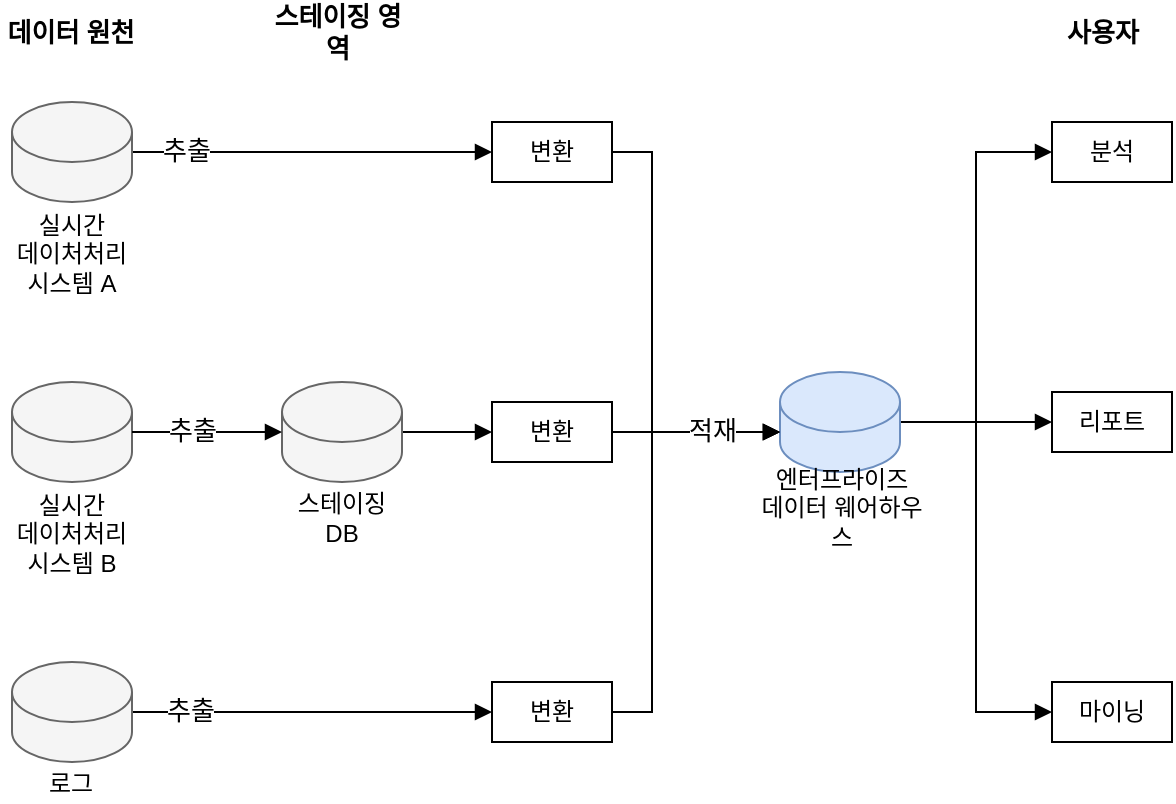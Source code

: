 <mxfile version="26.1.1">
  <diagram name="Page-1" id="1G8PR00lU1NO13ZIAk5f">
    <mxGraphModel dx="1114" dy="878" grid="1" gridSize="10" guides="1" tooltips="1" connect="1" arrows="1" fold="1" page="1" pageScale="1" pageWidth="827" pageHeight="1169" math="0" shadow="0">
      <root>
        <mxCell id="0" />
        <mxCell id="1" parent="0" />
        <mxCell id="90QhoRTN14OhTJntpcgC-17" style="edgeStyle=orthogonalEdgeStyle;rounded=0;orthogonalLoop=1;jettySize=auto;html=1;entryX=0;entryY=0.5;entryDx=0;entryDy=0;endArrow=block;endFill=1;" edge="1" parent="1" source="90QhoRTN14OhTJntpcgC-1" target="90QhoRTN14OhTJntpcgC-7">
          <mxGeometry relative="1" as="geometry" />
        </mxCell>
        <mxCell id="90QhoRTN14OhTJntpcgC-32" value="추출" style="edgeLabel;html=1;align=center;verticalAlign=middle;resizable=0;points=[];fontSize=13;" vertex="1" connectable="0" parent="90QhoRTN14OhTJntpcgC-17">
          <mxGeometry x="-0.7" y="3" relative="1" as="geometry">
            <mxPoint y="2" as="offset" />
          </mxGeometry>
        </mxCell>
        <mxCell id="90QhoRTN14OhTJntpcgC-1" value="" style="shape=cylinder3;whiteSpace=wrap;html=1;boundedLbl=1;backgroundOutline=1;size=15;fillColor=#f5f5f5;fontColor=#333333;strokeColor=#666666;" vertex="1" parent="1">
          <mxGeometry x="90" y="140" width="60" height="50" as="geometry" />
        </mxCell>
        <mxCell id="90QhoRTN14OhTJntpcgC-2" value="실시간&lt;div&gt;데이처처리&lt;br&gt;시스템 A&lt;/div&gt;" style="text;html=1;align=center;verticalAlign=middle;whiteSpace=wrap;rounded=0;" vertex="1" parent="1">
          <mxGeometry x="85" y="191" width="70" height="50" as="geometry" />
        </mxCell>
        <mxCell id="90QhoRTN14OhTJntpcgC-3" value="" style="shape=cylinder3;whiteSpace=wrap;html=1;boundedLbl=1;backgroundOutline=1;size=15;fillColor=#f5f5f5;fontColor=#333333;strokeColor=#666666;" vertex="1" parent="1">
          <mxGeometry x="90" y="280" width="60" height="50" as="geometry" />
        </mxCell>
        <mxCell id="90QhoRTN14OhTJntpcgC-4" value="실시간&lt;div&gt;데이처처리&lt;br&gt;시스템 B&lt;/div&gt;" style="text;html=1;align=center;verticalAlign=middle;whiteSpace=wrap;rounded=0;" vertex="1" parent="1">
          <mxGeometry x="85" y="331" width="70" height="50" as="geometry" />
        </mxCell>
        <mxCell id="90QhoRTN14OhTJntpcgC-20" style="edgeStyle=orthogonalEdgeStyle;rounded=0;orthogonalLoop=1;jettySize=auto;html=1;endArrow=block;endFill=1;" edge="1" parent="1" source="90QhoRTN14OhTJntpcgC-5" target="90QhoRTN14OhTJntpcgC-9">
          <mxGeometry relative="1" as="geometry" />
        </mxCell>
        <mxCell id="90QhoRTN14OhTJntpcgC-34" value="추출" style="edgeLabel;html=1;align=center;verticalAlign=middle;resizable=0;points=[];fontSize=13;" vertex="1" connectable="0" parent="90QhoRTN14OhTJntpcgC-20">
          <mxGeometry x="-0.744" y="1" relative="1" as="geometry">
            <mxPoint x="6" as="offset" />
          </mxGeometry>
        </mxCell>
        <mxCell id="90QhoRTN14OhTJntpcgC-5" value="" style="shape=cylinder3;whiteSpace=wrap;html=1;boundedLbl=1;backgroundOutline=1;size=15;fillColor=#f5f5f5;fontColor=#333333;strokeColor=#666666;" vertex="1" parent="1">
          <mxGeometry x="90" y="420" width="60" height="50" as="geometry" />
        </mxCell>
        <mxCell id="90QhoRTN14OhTJntpcgC-6" value="로그" style="text;html=1;align=center;verticalAlign=middle;whiteSpace=wrap;rounded=0;" vertex="1" parent="1">
          <mxGeometry x="97" y="471" width="45" height="19" as="geometry" />
        </mxCell>
        <mxCell id="90QhoRTN14OhTJntpcgC-7" value="변환" style="rounded=0;whiteSpace=wrap;html=1;" vertex="1" parent="1">
          <mxGeometry x="330" y="150" width="60" height="30" as="geometry" />
        </mxCell>
        <mxCell id="90QhoRTN14OhTJntpcgC-8" value="변환" style="rounded=0;whiteSpace=wrap;html=1;" vertex="1" parent="1">
          <mxGeometry x="330" y="290" width="60" height="30" as="geometry" />
        </mxCell>
        <mxCell id="90QhoRTN14OhTJntpcgC-9" value="변환" style="rounded=0;whiteSpace=wrap;html=1;" vertex="1" parent="1">
          <mxGeometry x="330" y="430" width="60" height="30" as="geometry" />
        </mxCell>
        <mxCell id="90QhoRTN14OhTJntpcgC-19" style="edgeStyle=orthogonalEdgeStyle;rounded=0;orthogonalLoop=1;jettySize=auto;html=1;entryX=0;entryY=0.5;entryDx=0;entryDy=0;endArrow=block;endFill=1;" edge="1" parent="1" source="90QhoRTN14OhTJntpcgC-10" target="90QhoRTN14OhTJntpcgC-8">
          <mxGeometry relative="1" as="geometry" />
        </mxCell>
        <mxCell id="90QhoRTN14OhTJntpcgC-10" value="" style="shape=cylinder3;whiteSpace=wrap;html=1;boundedLbl=1;backgroundOutline=1;size=15;fillColor=#f5f5f5;fontColor=#333333;strokeColor=#666666;" vertex="1" parent="1">
          <mxGeometry x="225" y="280" width="60" height="50" as="geometry" />
        </mxCell>
        <mxCell id="90QhoRTN14OhTJntpcgC-11" value="스테이징&lt;div&gt;DB&lt;/div&gt;" style="text;html=1;align=center;verticalAlign=middle;whiteSpace=wrap;rounded=0;" vertex="1" parent="1">
          <mxGeometry x="225" y="333" width="60" height="29" as="geometry" />
        </mxCell>
        <mxCell id="90QhoRTN14OhTJntpcgC-24" style="edgeStyle=orthogonalEdgeStyle;rounded=0;orthogonalLoop=1;jettySize=auto;html=1;entryX=0;entryY=0.5;entryDx=0;entryDy=0;endArrow=block;endFill=1;" edge="1" parent="1" source="90QhoRTN14OhTJntpcgC-12" target="90QhoRTN14OhTJntpcgC-15">
          <mxGeometry relative="1" as="geometry" />
        </mxCell>
        <mxCell id="90QhoRTN14OhTJntpcgC-25" style="edgeStyle=orthogonalEdgeStyle;rounded=0;orthogonalLoop=1;jettySize=auto;html=1;entryX=0;entryY=0.5;entryDx=0;entryDy=0;endArrow=block;endFill=1;" edge="1" parent="1" source="90QhoRTN14OhTJntpcgC-12" target="90QhoRTN14OhTJntpcgC-16">
          <mxGeometry relative="1" as="geometry" />
        </mxCell>
        <mxCell id="90QhoRTN14OhTJntpcgC-26" style="edgeStyle=orthogonalEdgeStyle;rounded=0;orthogonalLoop=1;jettySize=auto;html=1;entryX=0;entryY=0.5;entryDx=0;entryDy=0;endArrow=block;endFill=1;" edge="1" parent="1" source="90QhoRTN14OhTJntpcgC-12" target="90QhoRTN14OhTJntpcgC-14">
          <mxGeometry relative="1" as="geometry" />
        </mxCell>
        <mxCell id="90QhoRTN14OhTJntpcgC-12" value="" style="shape=cylinder3;whiteSpace=wrap;html=1;boundedLbl=1;backgroundOutline=1;size=15;fillColor=#dae8fc;strokeColor=#6c8ebf;" vertex="1" parent="1">
          <mxGeometry x="474" y="275" width="60" height="50" as="geometry" />
        </mxCell>
        <mxCell id="90QhoRTN14OhTJntpcgC-13" value="엔터프라이즈&lt;div&gt;데이터 웨어하우스&lt;/div&gt;" style="text;html=1;align=center;verticalAlign=middle;whiteSpace=wrap;rounded=0;" vertex="1" parent="1">
          <mxGeometry x="460" y="328" width="90" height="29" as="geometry" />
        </mxCell>
        <mxCell id="90QhoRTN14OhTJntpcgC-14" value="분석" style="rounded=0;whiteSpace=wrap;html=1;" vertex="1" parent="1">
          <mxGeometry x="610" y="150" width="60" height="30" as="geometry" />
        </mxCell>
        <mxCell id="90QhoRTN14OhTJntpcgC-15" value="리포트" style="rounded=0;whiteSpace=wrap;html=1;" vertex="1" parent="1">
          <mxGeometry x="610" y="285" width="60" height="30" as="geometry" />
        </mxCell>
        <mxCell id="90QhoRTN14OhTJntpcgC-16" value="마이닝" style="rounded=0;whiteSpace=wrap;html=1;" vertex="1" parent="1">
          <mxGeometry x="610" y="430" width="60" height="30" as="geometry" />
        </mxCell>
        <mxCell id="90QhoRTN14OhTJntpcgC-18" style="edgeStyle=orthogonalEdgeStyle;rounded=0;orthogonalLoop=1;jettySize=auto;html=1;entryX=0;entryY=0.5;entryDx=0;entryDy=0;entryPerimeter=0;endArrow=block;endFill=1;" edge="1" parent="1" source="90QhoRTN14OhTJntpcgC-3" target="90QhoRTN14OhTJntpcgC-10">
          <mxGeometry relative="1" as="geometry" />
        </mxCell>
        <mxCell id="90QhoRTN14OhTJntpcgC-33" value="추출" style="edgeLabel;html=1;align=center;verticalAlign=middle;resizable=0;points=[];fontSize=13;" vertex="1" connectable="0" parent="90QhoRTN14OhTJntpcgC-18">
          <mxGeometry x="-0.2" y="1" relative="1" as="geometry">
            <mxPoint as="offset" />
          </mxGeometry>
        </mxCell>
        <mxCell id="90QhoRTN14OhTJntpcgC-21" style="edgeStyle=orthogonalEdgeStyle;rounded=0;orthogonalLoop=1;jettySize=auto;html=1;entryX=0;entryY=0;entryDx=0;entryDy=30;entryPerimeter=0;endArrow=block;endFill=1;" edge="1" parent="1" source="90QhoRTN14OhTJntpcgC-7" target="90QhoRTN14OhTJntpcgC-12">
          <mxGeometry relative="1" as="geometry">
            <Array as="points">
              <mxPoint x="410" y="165" />
              <mxPoint x="410" y="305" />
            </Array>
          </mxGeometry>
        </mxCell>
        <mxCell id="90QhoRTN14OhTJntpcgC-22" style="edgeStyle=orthogonalEdgeStyle;rounded=0;orthogonalLoop=1;jettySize=auto;html=1;entryX=0;entryY=0;entryDx=0;entryDy=30;entryPerimeter=0;endArrow=block;endFill=1;" edge="1" parent="1" source="90QhoRTN14OhTJntpcgC-8" target="90QhoRTN14OhTJntpcgC-12">
          <mxGeometry relative="1" as="geometry" />
        </mxCell>
        <mxCell id="90QhoRTN14OhTJntpcgC-23" style="edgeStyle=orthogonalEdgeStyle;rounded=0;orthogonalLoop=1;jettySize=auto;html=1;entryX=0;entryY=0;entryDx=0;entryDy=30;entryPerimeter=0;endArrow=block;endFill=1;" edge="1" parent="1" source="90QhoRTN14OhTJntpcgC-9" target="90QhoRTN14OhTJntpcgC-12">
          <mxGeometry relative="1" as="geometry">
            <Array as="points">
              <mxPoint x="410" y="445" />
              <mxPoint x="410" y="305" />
            </Array>
          </mxGeometry>
        </mxCell>
        <mxCell id="90QhoRTN14OhTJntpcgC-35" value="적재" style="edgeLabel;html=1;align=center;verticalAlign=middle;resizable=0;points=[];fontSize=13;" vertex="1" connectable="0" parent="90QhoRTN14OhTJntpcgC-23">
          <mxGeometry x="0.607" y="-1" relative="1" as="geometry">
            <mxPoint x="10" y="-2" as="offset" />
          </mxGeometry>
        </mxCell>
        <mxCell id="90QhoRTN14OhTJntpcgC-27" value="데이터 원천" style="text;html=1;align=center;verticalAlign=middle;whiteSpace=wrap;rounded=0;fontStyle=1;fontSize=13;" vertex="1" parent="1">
          <mxGeometry x="84.25" y="90" width="70.5" height="30" as="geometry" />
        </mxCell>
        <mxCell id="90QhoRTN14OhTJntpcgC-31" value="스테이징 영역" style="text;html=1;align=center;verticalAlign=middle;whiteSpace=wrap;rounded=0;fontStyle=1;fontSize=13;" vertex="1" parent="1">
          <mxGeometry x="214.5" y="90" width="75.5" height="30" as="geometry" />
        </mxCell>
        <mxCell id="90QhoRTN14OhTJntpcgC-36" value="사용자" style="text;html=1;align=center;verticalAlign=middle;whiteSpace=wrap;rounded=0;fontStyle=1;fontSize=13;" vertex="1" parent="1">
          <mxGeometry x="599.5" y="90" width="70.5" height="30" as="geometry" />
        </mxCell>
      </root>
    </mxGraphModel>
  </diagram>
</mxfile>
